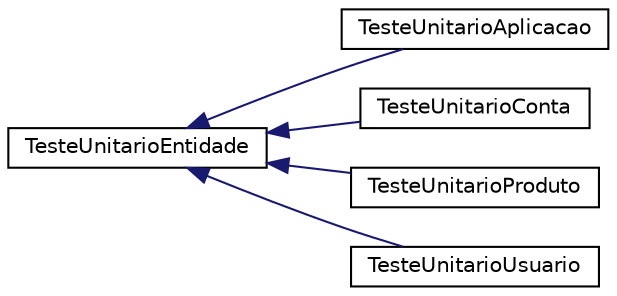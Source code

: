 digraph "Graphical Class Hierarchy"
{
 // LATEX_PDF_SIZE
  edge [fontname="Helvetica",fontsize="10",labelfontname="Helvetica",labelfontsize="10"];
  node [fontname="Helvetica",fontsize="10",shape=record];
  rankdir="LR";
  Node0 [label="TesteUnitarioEntidade",height=0.2,width=0.4,color="black", fillcolor="white", style="filled",URL="$class_teste_unitario_entidade.html",tooltip=" "];
  Node0 -> Node1 [dir="back",color="midnightblue",fontsize="10",style="solid",fontname="Helvetica"];
  Node1 [label="TesteUnitarioAplicacao",height=0.2,width=0.4,color="black", fillcolor="white", style="filled",URL="$class_teste_unitario_aplicacao.html",tooltip=" "];
  Node0 -> Node2 [dir="back",color="midnightblue",fontsize="10",style="solid",fontname="Helvetica"];
  Node2 [label="TesteUnitarioConta",height=0.2,width=0.4,color="black", fillcolor="white", style="filled",URL="$class_teste_unitario_conta.html",tooltip=" "];
  Node0 -> Node3 [dir="back",color="midnightblue",fontsize="10",style="solid",fontname="Helvetica"];
  Node3 [label="TesteUnitarioProduto",height=0.2,width=0.4,color="black", fillcolor="white", style="filled",URL="$class_teste_unitario_produto.html",tooltip=" "];
  Node0 -> Node4 [dir="back",color="midnightblue",fontsize="10",style="solid",fontname="Helvetica"];
  Node4 [label="TesteUnitarioUsuario",height=0.2,width=0.4,color="black", fillcolor="white", style="filled",URL="$class_teste_unitario_usuario.html",tooltip=" "];
}
